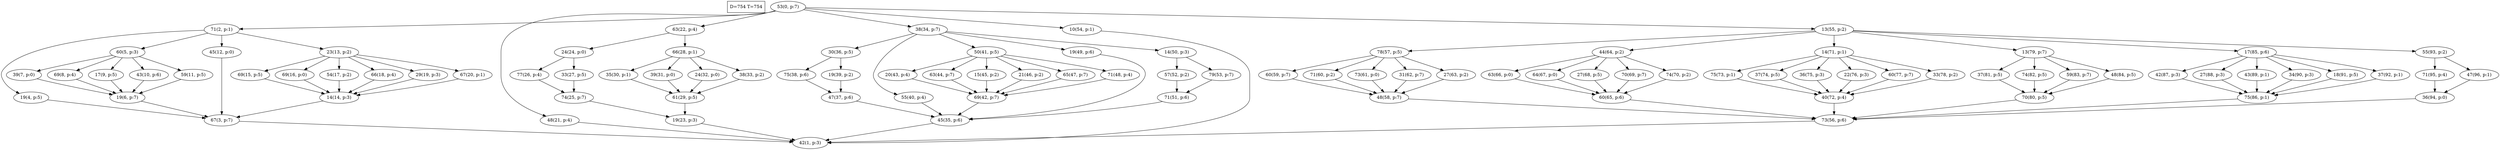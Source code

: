digraph Task {
i [shape=box, label="D=754 T=754"]; 
0 [label="53(0, p:7)"];
1 [label="42(1, p:3)"];
2 [label="71(2, p:1)"];
3 [label="67(3, p:7)"];
4 [label="19(4, p:5)"];
5 [label="60(5, p:3)"];
6 [label="19(6, p:7)"];
7 [label="39(7, p:0)"];
8 [label="69(8, p:4)"];
9 [label="17(9, p:5)"];
10 [label="43(10, p:6)"];
11 [label="59(11, p:5)"];
12 [label="45(12, p:0)"];
13 [label="23(13, p:2)"];
14 [label="14(14, p:3)"];
15 [label="69(15, p:5)"];
16 [label="69(16, p:0)"];
17 [label="54(17, p:2)"];
18 [label="66(18, p:4)"];
19 [label="29(19, p:3)"];
20 [label="67(20, p:1)"];
21 [label="48(21, p:4)"];
22 [label="63(22, p:4)"];
23 [label="19(23, p:3)"];
24 [label="24(24, p:0)"];
25 [label="74(25, p:7)"];
26 [label="77(26, p:4)"];
27 [label="33(27, p:5)"];
28 [label="66(28, p:1)"];
29 [label="61(29, p:5)"];
30 [label="35(30, p:1)"];
31 [label="39(31, p:0)"];
32 [label="24(32, p:0)"];
33 [label="38(33, p:2)"];
34 [label="38(34, p:7)"];
35 [label="45(35, p:6)"];
36 [label="30(36, p:5)"];
37 [label="47(37, p:6)"];
38 [label="75(38, p:6)"];
39 [label="19(39, p:2)"];
40 [label="55(40, p:4)"];
41 [label="50(41, p:5)"];
42 [label="69(42, p:7)"];
43 [label="20(43, p:4)"];
44 [label="63(44, p:7)"];
45 [label="15(45, p:2)"];
46 [label="21(46, p:2)"];
47 [label="65(47, p:7)"];
48 [label="71(48, p:4)"];
49 [label="19(49, p:6)"];
50 [label="14(50, p:3)"];
51 [label="71(51, p:6)"];
52 [label="57(52, p:2)"];
53 [label="79(53, p:7)"];
54 [label="10(54, p:1)"];
55 [label="13(55, p:2)"];
56 [label="73(56, p:6)"];
57 [label="78(57, p:5)"];
58 [label="48(58, p:7)"];
59 [label="60(59, p:7)"];
60 [label="71(60, p:2)"];
61 [label="73(61, p:0)"];
62 [label="31(62, p:7)"];
63 [label="27(63, p:2)"];
64 [label="44(64, p:2)"];
65 [label="60(65, p:6)"];
66 [label="63(66, p:0)"];
67 [label="64(67, p:0)"];
68 [label="27(68, p:5)"];
69 [label="70(69, p:7)"];
70 [label="74(70, p:2)"];
71 [label="14(71, p:1)"];
72 [label="40(72, p:4)"];
73 [label="75(73, p:1)"];
74 [label="37(74, p:5)"];
75 [label="36(75, p:3)"];
76 [label="22(76, p:3)"];
77 [label="60(77, p:7)"];
78 [label="33(78, p:2)"];
79 [label="13(79, p:7)"];
80 [label="70(80, p:5)"];
81 [label="37(81, p:5)"];
82 [label="74(82, p:5)"];
83 [label="59(83, p:7)"];
84 [label="48(84, p:5)"];
85 [label="17(85, p:6)"];
86 [label="75(86, p:1)"];
87 [label="42(87, p:3)"];
88 [label="27(88, p:3)"];
89 [label="43(89, p:1)"];
90 [label="34(90, p:3)"];
91 [label="18(91, p:5)"];
92 [label="37(92, p:1)"];
93 [label="55(93, p:2)"];
94 [label="36(94, p:0)"];
95 [label="71(95, p:4)"];
96 [label="47(96, p:1)"];
0 -> 2;
0 -> 21;
0 -> 22;
0 -> 34;
0 -> 54;
0 -> 55;
2 -> 4;
2 -> 5;
2 -> 12;
2 -> 13;
3 -> 1;
4 -> 3;
5 -> 7;
5 -> 8;
5 -> 9;
5 -> 10;
5 -> 11;
6 -> 3;
7 -> 6;
8 -> 6;
9 -> 6;
10 -> 6;
11 -> 6;
12 -> 3;
13 -> 15;
13 -> 16;
13 -> 17;
13 -> 18;
13 -> 19;
13 -> 20;
14 -> 3;
15 -> 14;
16 -> 14;
17 -> 14;
18 -> 14;
19 -> 14;
20 -> 14;
21 -> 1;
22 -> 24;
22 -> 28;
23 -> 1;
24 -> 26;
24 -> 27;
25 -> 23;
26 -> 25;
27 -> 25;
28 -> 30;
28 -> 31;
28 -> 32;
28 -> 33;
29 -> 23;
30 -> 29;
31 -> 29;
32 -> 29;
33 -> 29;
34 -> 36;
34 -> 40;
34 -> 41;
34 -> 49;
34 -> 50;
35 -> 1;
36 -> 38;
36 -> 39;
37 -> 35;
38 -> 37;
39 -> 37;
40 -> 35;
41 -> 43;
41 -> 44;
41 -> 45;
41 -> 46;
41 -> 47;
41 -> 48;
42 -> 35;
43 -> 42;
44 -> 42;
45 -> 42;
46 -> 42;
47 -> 42;
48 -> 42;
49 -> 35;
50 -> 52;
50 -> 53;
51 -> 35;
52 -> 51;
53 -> 51;
54 -> 1;
55 -> 57;
55 -> 64;
55 -> 71;
55 -> 79;
55 -> 85;
55 -> 93;
56 -> 1;
57 -> 59;
57 -> 60;
57 -> 61;
57 -> 62;
57 -> 63;
58 -> 56;
59 -> 58;
60 -> 58;
61 -> 58;
62 -> 58;
63 -> 58;
64 -> 66;
64 -> 67;
64 -> 68;
64 -> 69;
64 -> 70;
65 -> 56;
66 -> 65;
67 -> 65;
68 -> 65;
69 -> 65;
70 -> 65;
71 -> 73;
71 -> 74;
71 -> 75;
71 -> 76;
71 -> 77;
71 -> 78;
72 -> 56;
73 -> 72;
74 -> 72;
75 -> 72;
76 -> 72;
77 -> 72;
78 -> 72;
79 -> 81;
79 -> 82;
79 -> 83;
79 -> 84;
80 -> 56;
81 -> 80;
82 -> 80;
83 -> 80;
84 -> 80;
85 -> 87;
85 -> 88;
85 -> 89;
85 -> 90;
85 -> 91;
85 -> 92;
86 -> 56;
87 -> 86;
88 -> 86;
89 -> 86;
90 -> 86;
91 -> 86;
92 -> 86;
93 -> 95;
93 -> 96;
94 -> 56;
95 -> 94;
96 -> 94;
}